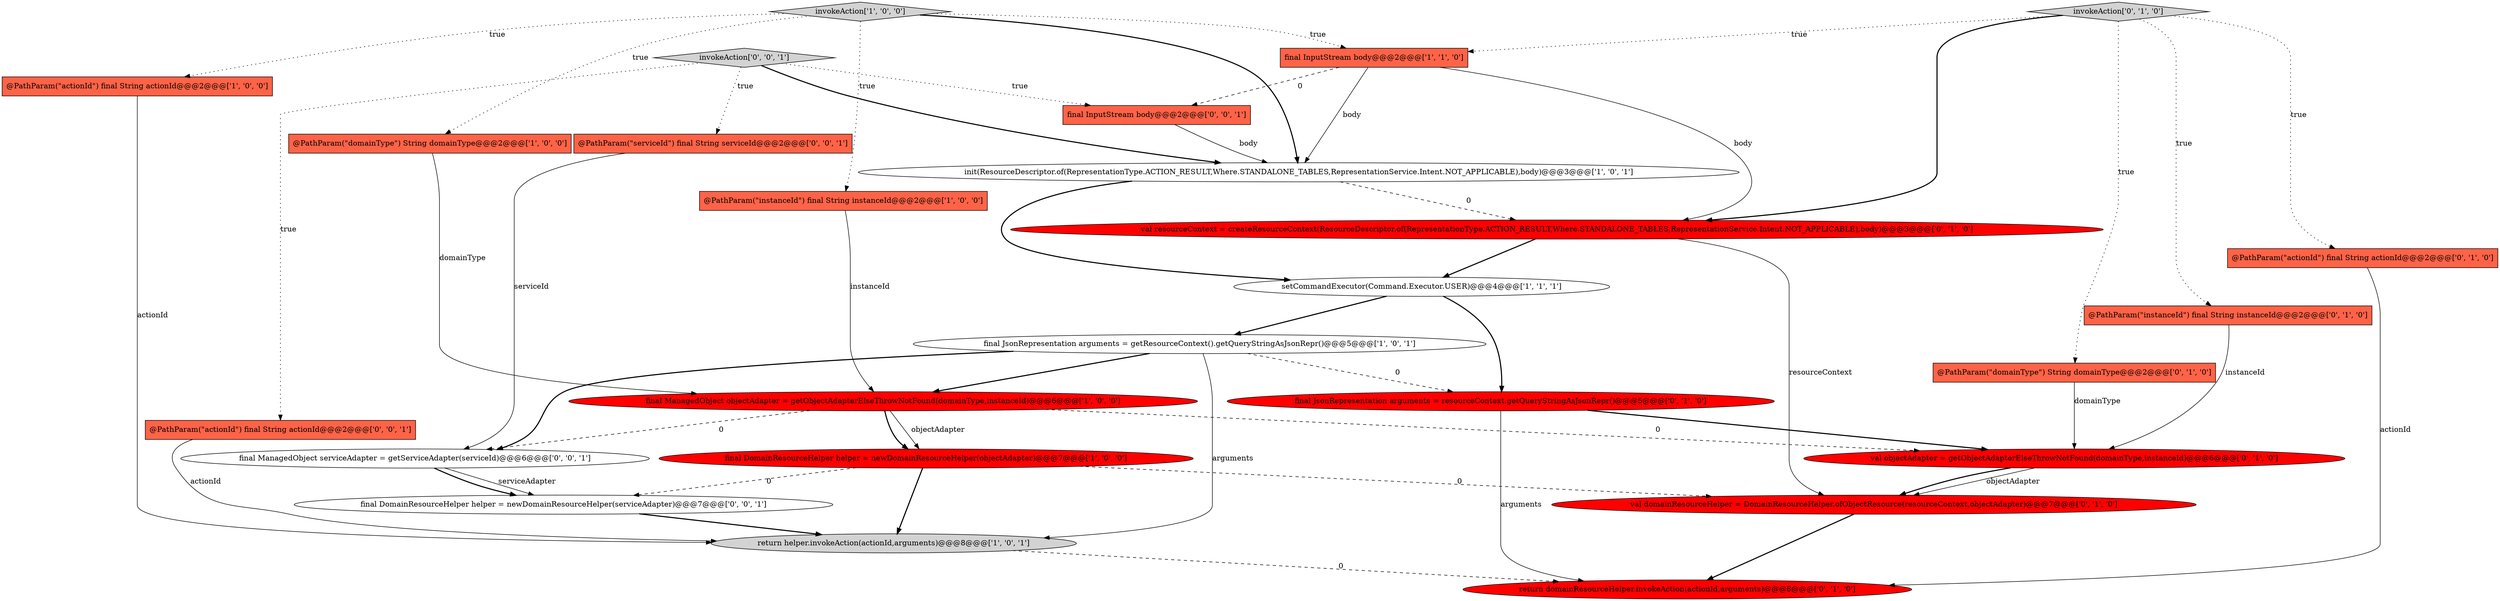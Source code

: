 digraph {
19 [style = filled, label = "invokeAction['0', '1', '0']", fillcolor = lightgray, shape = diamond image = "AAA0AAABBB2BBB"];
3 [style = filled, label = "invokeAction['1', '0', '0']", fillcolor = lightgray, shape = diamond image = "AAA0AAABBB1BBB"];
23 [style = filled, label = "final InputStream body@@@2@@@['0', '0', '1']", fillcolor = tomato, shape = box image = "AAA0AAABBB3BBB"];
4 [style = filled, label = "final JsonRepresentation arguments = getResourceContext().getQueryStringAsJsonRepr()@@@5@@@['1', '0', '1']", fillcolor = white, shape = ellipse image = "AAA0AAABBB1BBB"];
7 [style = filled, label = "setCommandExecutor(Command.Executor.USER)@@@4@@@['1', '1', '1']", fillcolor = white, shape = ellipse image = "AAA0AAABBB1BBB"];
14 [style = filled, label = "val objectAdapter = getObjectAdapterElseThrowNotFound(domainType,instanceId)@@@6@@@['0', '1', '0']", fillcolor = red, shape = ellipse image = "AAA1AAABBB2BBB"];
8 [style = filled, label = "final ManagedObject objectAdapter = getObjectAdapterElseThrowNotFound(domainType,instanceId)@@@6@@@['1', '0', '0']", fillcolor = red, shape = ellipse image = "AAA1AAABBB1BBB"];
21 [style = filled, label = "final DomainResourceHelper helper = newDomainResourceHelper(serviceAdapter)@@@7@@@['0', '0', '1']", fillcolor = white, shape = ellipse image = "AAA0AAABBB3BBB"];
9 [style = filled, label = "final DomainResourceHelper helper = newDomainResourceHelper(objectAdapter)@@@7@@@['1', '0', '0']", fillcolor = red, shape = ellipse image = "AAA1AAABBB1BBB"];
22 [style = filled, label = "@PathParam(\"actionId\") final String actionId@@@2@@@['0', '0', '1']", fillcolor = tomato, shape = box image = "AAA0AAABBB3BBB"];
11 [style = filled, label = "val resourceContext = createResourceContext(ResourceDescriptor.of(RepresentationType.ACTION_RESULT,Where.STANDALONE_TABLES,RepresentationService.Intent.NOT_APPLICABLE),body)@@@3@@@['0', '1', '0']", fillcolor = red, shape = ellipse image = "AAA1AAABBB2BBB"];
20 [style = filled, label = "@PathParam(\"serviceId\") final String serviceId@@@2@@@['0', '0', '1']", fillcolor = tomato, shape = box image = "AAA0AAABBB3BBB"];
5 [style = filled, label = "@PathParam(\"actionId\") final String actionId@@@2@@@['1', '0', '0']", fillcolor = tomato, shape = box image = "AAA0AAABBB1BBB"];
2 [style = filled, label = "@PathParam(\"domainType\") String domainType@@@2@@@['1', '0', '0']", fillcolor = tomato, shape = box image = "AAA0AAABBB1BBB"];
15 [style = filled, label = "final JsonRepresentation arguments = resourceContext.getQueryStringAsJsonRepr()@@@5@@@['0', '1', '0']", fillcolor = red, shape = ellipse image = "AAA1AAABBB2BBB"];
25 [style = filled, label = "final ManagedObject serviceAdapter = getServiceAdapter(serviceId)@@@6@@@['0', '0', '1']", fillcolor = white, shape = ellipse image = "AAA0AAABBB3BBB"];
17 [style = filled, label = "val domainResourceHelper = DomainResourceHelper.ofObjectResource(resourceContext,objectAdapter)@@@7@@@['0', '1', '0']", fillcolor = red, shape = ellipse image = "AAA1AAABBB2BBB"];
0 [style = filled, label = "init(ResourceDescriptor.of(RepresentationType.ACTION_RESULT,Where.STANDALONE_TABLES,RepresentationService.Intent.NOT_APPLICABLE),body)@@@3@@@['1', '0', '1']", fillcolor = white, shape = ellipse image = "AAA0AAABBB1BBB"];
1 [style = filled, label = "return helper.invokeAction(actionId,arguments)@@@8@@@['1', '0', '1']", fillcolor = lightgray, shape = ellipse image = "AAA0AAABBB1BBB"];
10 [style = filled, label = "final InputStream body@@@2@@@['1', '1', '0']", fillcolor = tomato, shape = box image = "AAA0AAABBB1BBB"];
6 [style = filled, label = "@PathParam(\"instanceId\") final String instanceId@@@2@@@['1', '0', '0']", fillcolor = tomato, shape = box image = "AAA0AAABBB1BBB"];
16 [style = filled, label = "@PathParam(\"actionId\") final String actionId@@@2@@@['0', '1', '0']", fillcolor = tomato, shape = box image = "AAA0AAABBB2BBB"];
18 [style = filled, label = "@PathParam(\"instanceId\") final String instanceId@@@2@@@['0', '1', '0']", fillcolor = tomato, shape = box image = "AAA0AAABBB2BBB"];
24 [style = filled, label = "invokeAction['0', '0', '1']", fillcolor = lightgray, shape = diamond image = "AAA0AAABBB3BBB"];
13 [style = filled, label = "@PathParam(\"domainType\") String domainType@@@2@@@['0', '1', '0']", fillcolor = tomato, shape = box image = "AAA0AAABBB2BBB"];
12 [style = filled, label = "return domainResourceHelper.invokeAction(actionId,arguments)@@@8@@@['0', '1', '0']", fillcolor = red, shape = ellipse image = "AAA1AAABBB2BBB"];
19->10 [style = dotted, label="true"];
15->14 [style = bold, label=""];
4->25 [style = bold, label=""];
16->12 [style = solid, label="actionId"];
24->0 [style = bold, label=""];
14->17 [style = solid, label="objectAdapter"];
3->2 [style = dotted, label="true"];
3->10 [style = dotted, label="true"];
19->18 [style = dotted, label="true"];
14->17 [style = bold, label=""];
19->11 [style = bold, label=""];
0->11 [style = dashed, label="0"];
19->13 [style = dotted, label="true"];
7->4 [style = bold, label=""];
8->14 [style = dashed, label="0"];
3->6 [style = dotted, label="true"];
22->1 [style = solid, label="actionId"];
3->0 [style = bold, label=""];
0->7 [style = bold, label=""];
1->12 [style = dashed, label="0"];
8->9 [style = solid, label="objectAdapter"];
17->12 [style = bold, label=""];
3->5 [style = dotted, label="true"];
24->23 [style = dotted, label="true"];
6->8 [style = solid, label="instanceId"];
9->21 [style = dashed, label="0"];
10->11 [style = solid, label="body"];
13->14 [style = solid, label="domainType"];
24->22 [style = dotted, label="true"];
4->15 [style = dashed, label="0"];
10->0 [style = solid, label="body"];
21->1 [style = bold, label=""];
20->25 [style = solid, label="serviceId"];
24->20 [style = dotted, label="true"];
4->1 [style = solid, label="arguments"];
8->9 [style = bold, label=""];
19->16 [style = dotted, label="true"];
9->17 [style = dashed, label="0"];
2->8 [style = solid, label="domainType"];
4->8 [style = bold, label=""];
7->15 [style = bold, label=""];
8->25 [style = dashed, label="0"];
18->14 [style = solid, label="instanceId"];
9->1 [style = bold, label=""];
23->0 [style = solid, label="body"];
25->21 [style = solid, label="serviceAdapter"];
5->1 [style = solid, label="actionId"];
11->17 [style = solid, label="resourceContext"];
10->23 [style = dashed, label="0"];
11->7 [style = bold, label=""];
25->21 [style = bold, label=""];
15->12 [style = solid, label="arguments"];
}
